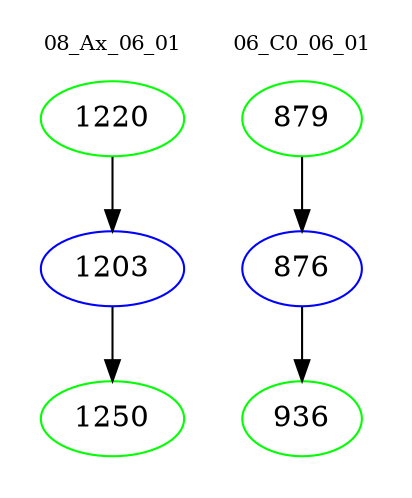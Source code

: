 digraph{
subgraph cluster_0 {
color = white
label = "08_Ax_06_01";
fontsize=10;
T0_1220 [label="1220", color="green"]
T0_1220 -> T0_1203 [color="black"]
T0_1203 [label="1203", color="blue"]
T0_1203 -> T0_1250 [color="black"]
T0_1250 [label="1250", color="green"]
}
subgraph cluster_1 {
color = white
label = "06_C0_06_01";
fontsize=10;
T1_879 [label="879", color="green"]
T1_879 -> T1_876 [color="black"]
T1_876 [label="876", color="blue"]
T1_876 -> T1_936 [color="black"]
T1_936 [label="936", color="green"]
}
}
